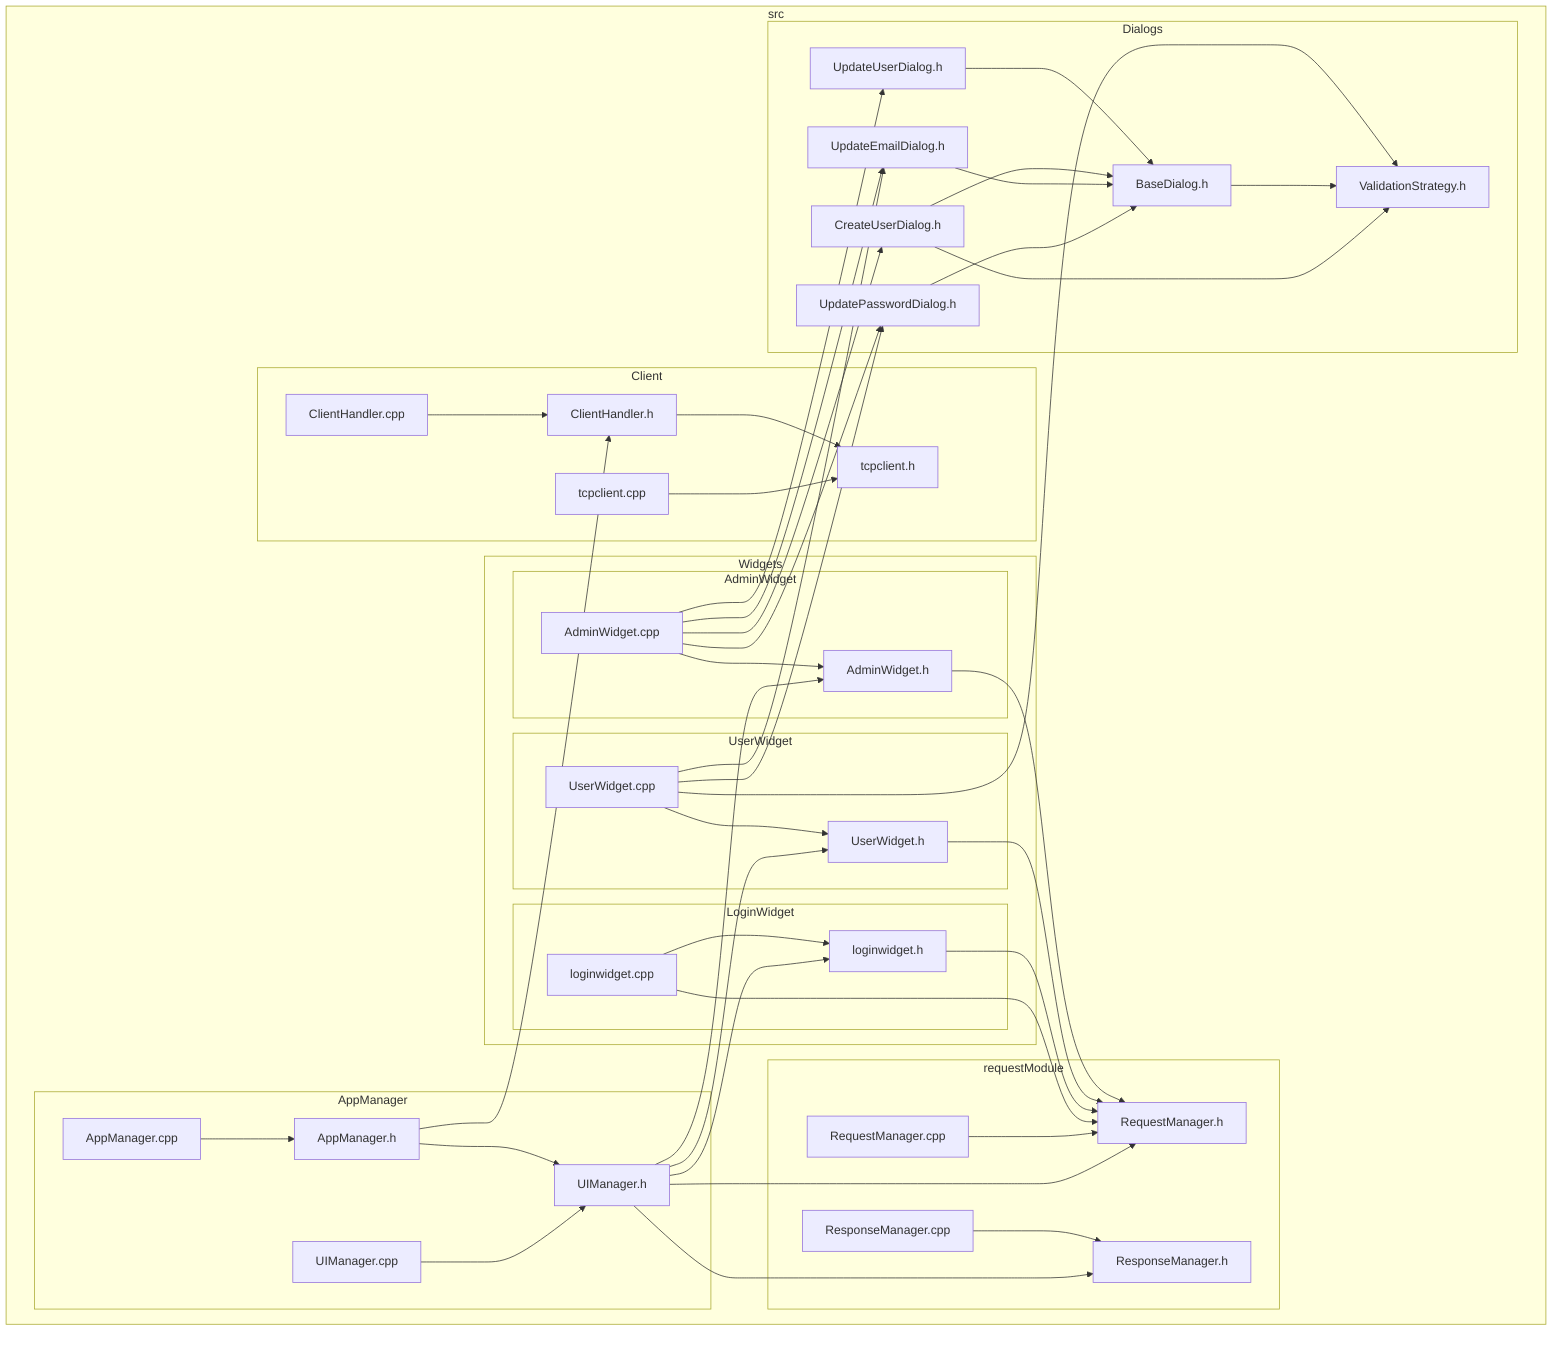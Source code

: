 flowchart
    subgraph C_0009392701334512935369[src]
    subgraph C_0014176827974556851772[Widgets]
    subgraph C_0010347011073788372111[AdminWidget]
    C_0008309121906808763839[AdminWidget.cpp]
    C_0004140566297497285282[AdminWidget.h]
    end
    subgraph C_0009763794611585888067[UserWidget]
    C_0012950180607479447001[UserWidget.cpp]
    C_0000372268219133550912[UserWidget.h]
    end
    subgraph C_0013767205248218814589[LoginWidget]
    C_0008799684567918779338[loginwidget.h]
    C_0009177402481112612119[loginwidget.cpp]
    end
    end
    subgraph C_0007249139127462911352[requestModule]
    C_0004662975987075955962[RequestManager.h]
    C_0003243005645601454693[ResponseManager.cpp]
    C_0015076305304167085100[ResponseManager.h]
    C_0015680580263724453319[RequestManager.cpp]
    end
    subgraph C_0017470984763561192632[Dialogs]
    C_0001470670052551214060[UpdateUserDialog.h]
    C_0006158485752258116163[BaseDialog.h]
    C_0011846255136749913892[ValidationStrategy.h]
    C_0012440556589828314473[CreateUserDialog.h]
    C_0017300576026206201541[UpdateEmailDialog.h]
    C_0004730930078247147942[UpdatePasswordDialog.h]
    end
    subgraph C_0011121512235108805536[Client]
    C_0000111696680446229526[ClientHandler.cpp]
    C_0009648727152734889675[ClientHandler.h]
    C_0010393880033178359530[tcpclient.h]
    C_0015098463031054547511[tcpclient.cpp]
    end
    subgraph C_0011206568869901917921[AppManager]
    C_0001125553280068348594[AppManager.cpp]
    C_0011700575639516634919[AppManager.h]
    C_0012805618584828466530[UIManager.h]
    C_0016387530051960150143[UIManager.cpp]
    end
    end
    C_0008309121906808763839 --> C_0004140566297497285282
    C_0008309121906808763839 --> C_0001470670052551214060
    C_0008309121906808763839 --> C_0012440556589828314473
    C_0008309121906808763839 --> C_0017300576026206201541
    C_0008309121906808763839 --> C_0004730930078247147942
    C_0004140566297497285282 --> C_0004662975987075955962
    C_0012950180607479447001 --> C_0000372268219133550912
    C_0012950180607479447001 --> C_0017300576026206201541
    C_0012950180607479447001 --> C_0004730930078247147942
    C_0012950180607479447001 --> C_0011846255136749913892
    C_0000372268219133550912 --> C_0004662975987075955962
    C_0008799684567918779338 --> C_0004662975987075955962
    C_0009177402481112612119 --> C_0008799684567918779338
    C_0009177402481112612119 --> C_0004662975987075955962
    C_0003243005645601454693 --> C_0015076305304167085100
    C_0015680580263724453319 --> C_0004662975987075955962
    C_0001470670052551214060 --> C_0006158485752258116163
    C_0006158485752258116163 --> C_0011846255136749913892
    C_0012440556589828314473 --> C_0006158485752258116163
    C_0012440556589828314473 --> C_0011846255136749913892
    C_0017300576026206201541 --> C_0006158485752258116163
    C_0004730930078247147942 --> C_0006158485752258116163
    C_0000111696680446229526 --> C_0009648727152734889675
    C_0009648727152734889675 --> C_0010393880033178359530
    C_0015098463031054547511 --> C_0010393880033178359530
    C_0001125553280068348594 --> C_0011700575639516634919
    C_0011700575639516634919 --> C_0012805618584828466530
    C_0011700575639516634919 --> C_0009648727152734889675
    C_0012805618584828466530 --> C_0008799684567918779338
    C_0012805618584828466530 --> C_0004140566297497285282
    C_0012805618584828466530 --> C_0000372268219133550912
    C_0012805618584828466530 --> C_0004662975987075955962
    C_0012805618584828466530 --> C_0015076305304167085100
    C_0016387530051960150143 --> C_0012805618584828466530

%% Generated with clang-uml, version 0.5.3
%% LLVM version clang version 18.1.1 (https://github.com/llvm/llvm-project.git dba2a75e9c7ef81fe84774ba5eee5e67e01d801a)